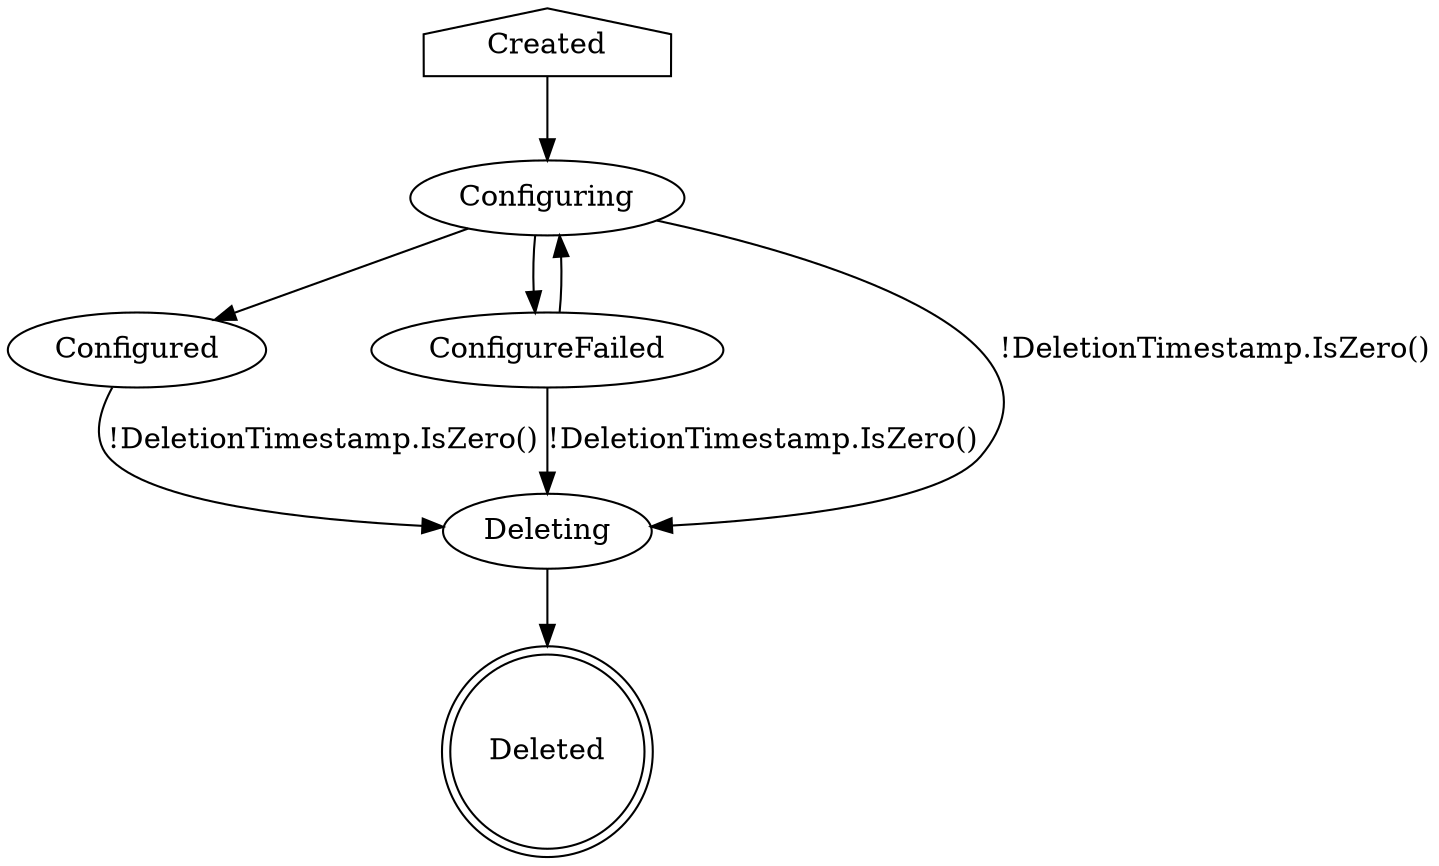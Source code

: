 digraph NetworkBinding {
    Created [shape=house]
    Created -> Configuring

    Configuring -> Configured
    Configuring -> ConfigureFailed
    Configuring -> Deleting [label="!DeletionTimestamp.IsZero()"]

    ConfigureFailed -> Configuring
    ConfigureFailed -> Deleting [label="!DeletionTimestamp.IsZero()"]

    Configured -> Deleting [label="!DeletionTimestamp.IsZero()"]
    Deleting -> Deleted

    Deleted [shape=doublecircle]
}
